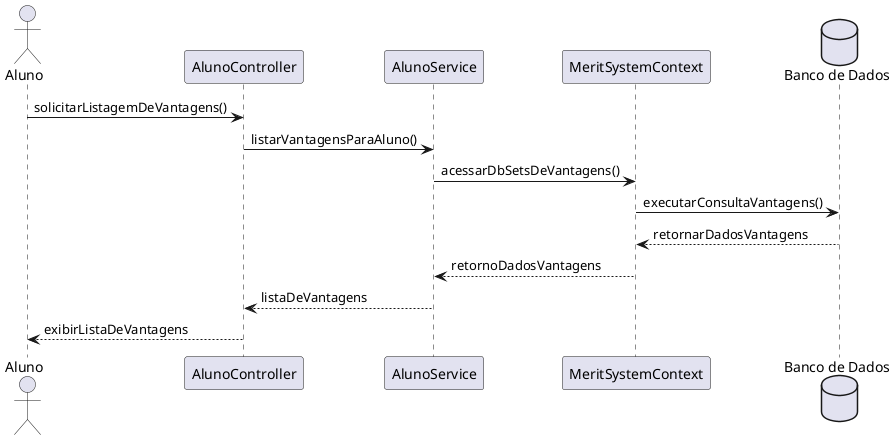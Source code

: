 @startuml
actor Aluno as aluno
participant "AlunoController" as controller
participant "AlunoService" as service
participant "MeritSystemContext" as dbContext
database "Banco de Dados" as db

aluno -> controller : solicitarListagemDeVantagens()
controller -> service : listarVantagensParaAluno()
service -> dbContext : acessarDbSetsDeVantagens()
dbContext -> db : executarConsultaVantagens()
db --> dbContext : retornarDadosVantagens
dbContext --> service : retornoDadosVantagens
service --> controller : listaDeVantagens
controller --> aluno : exibirListaDeVantagens
@enduml

